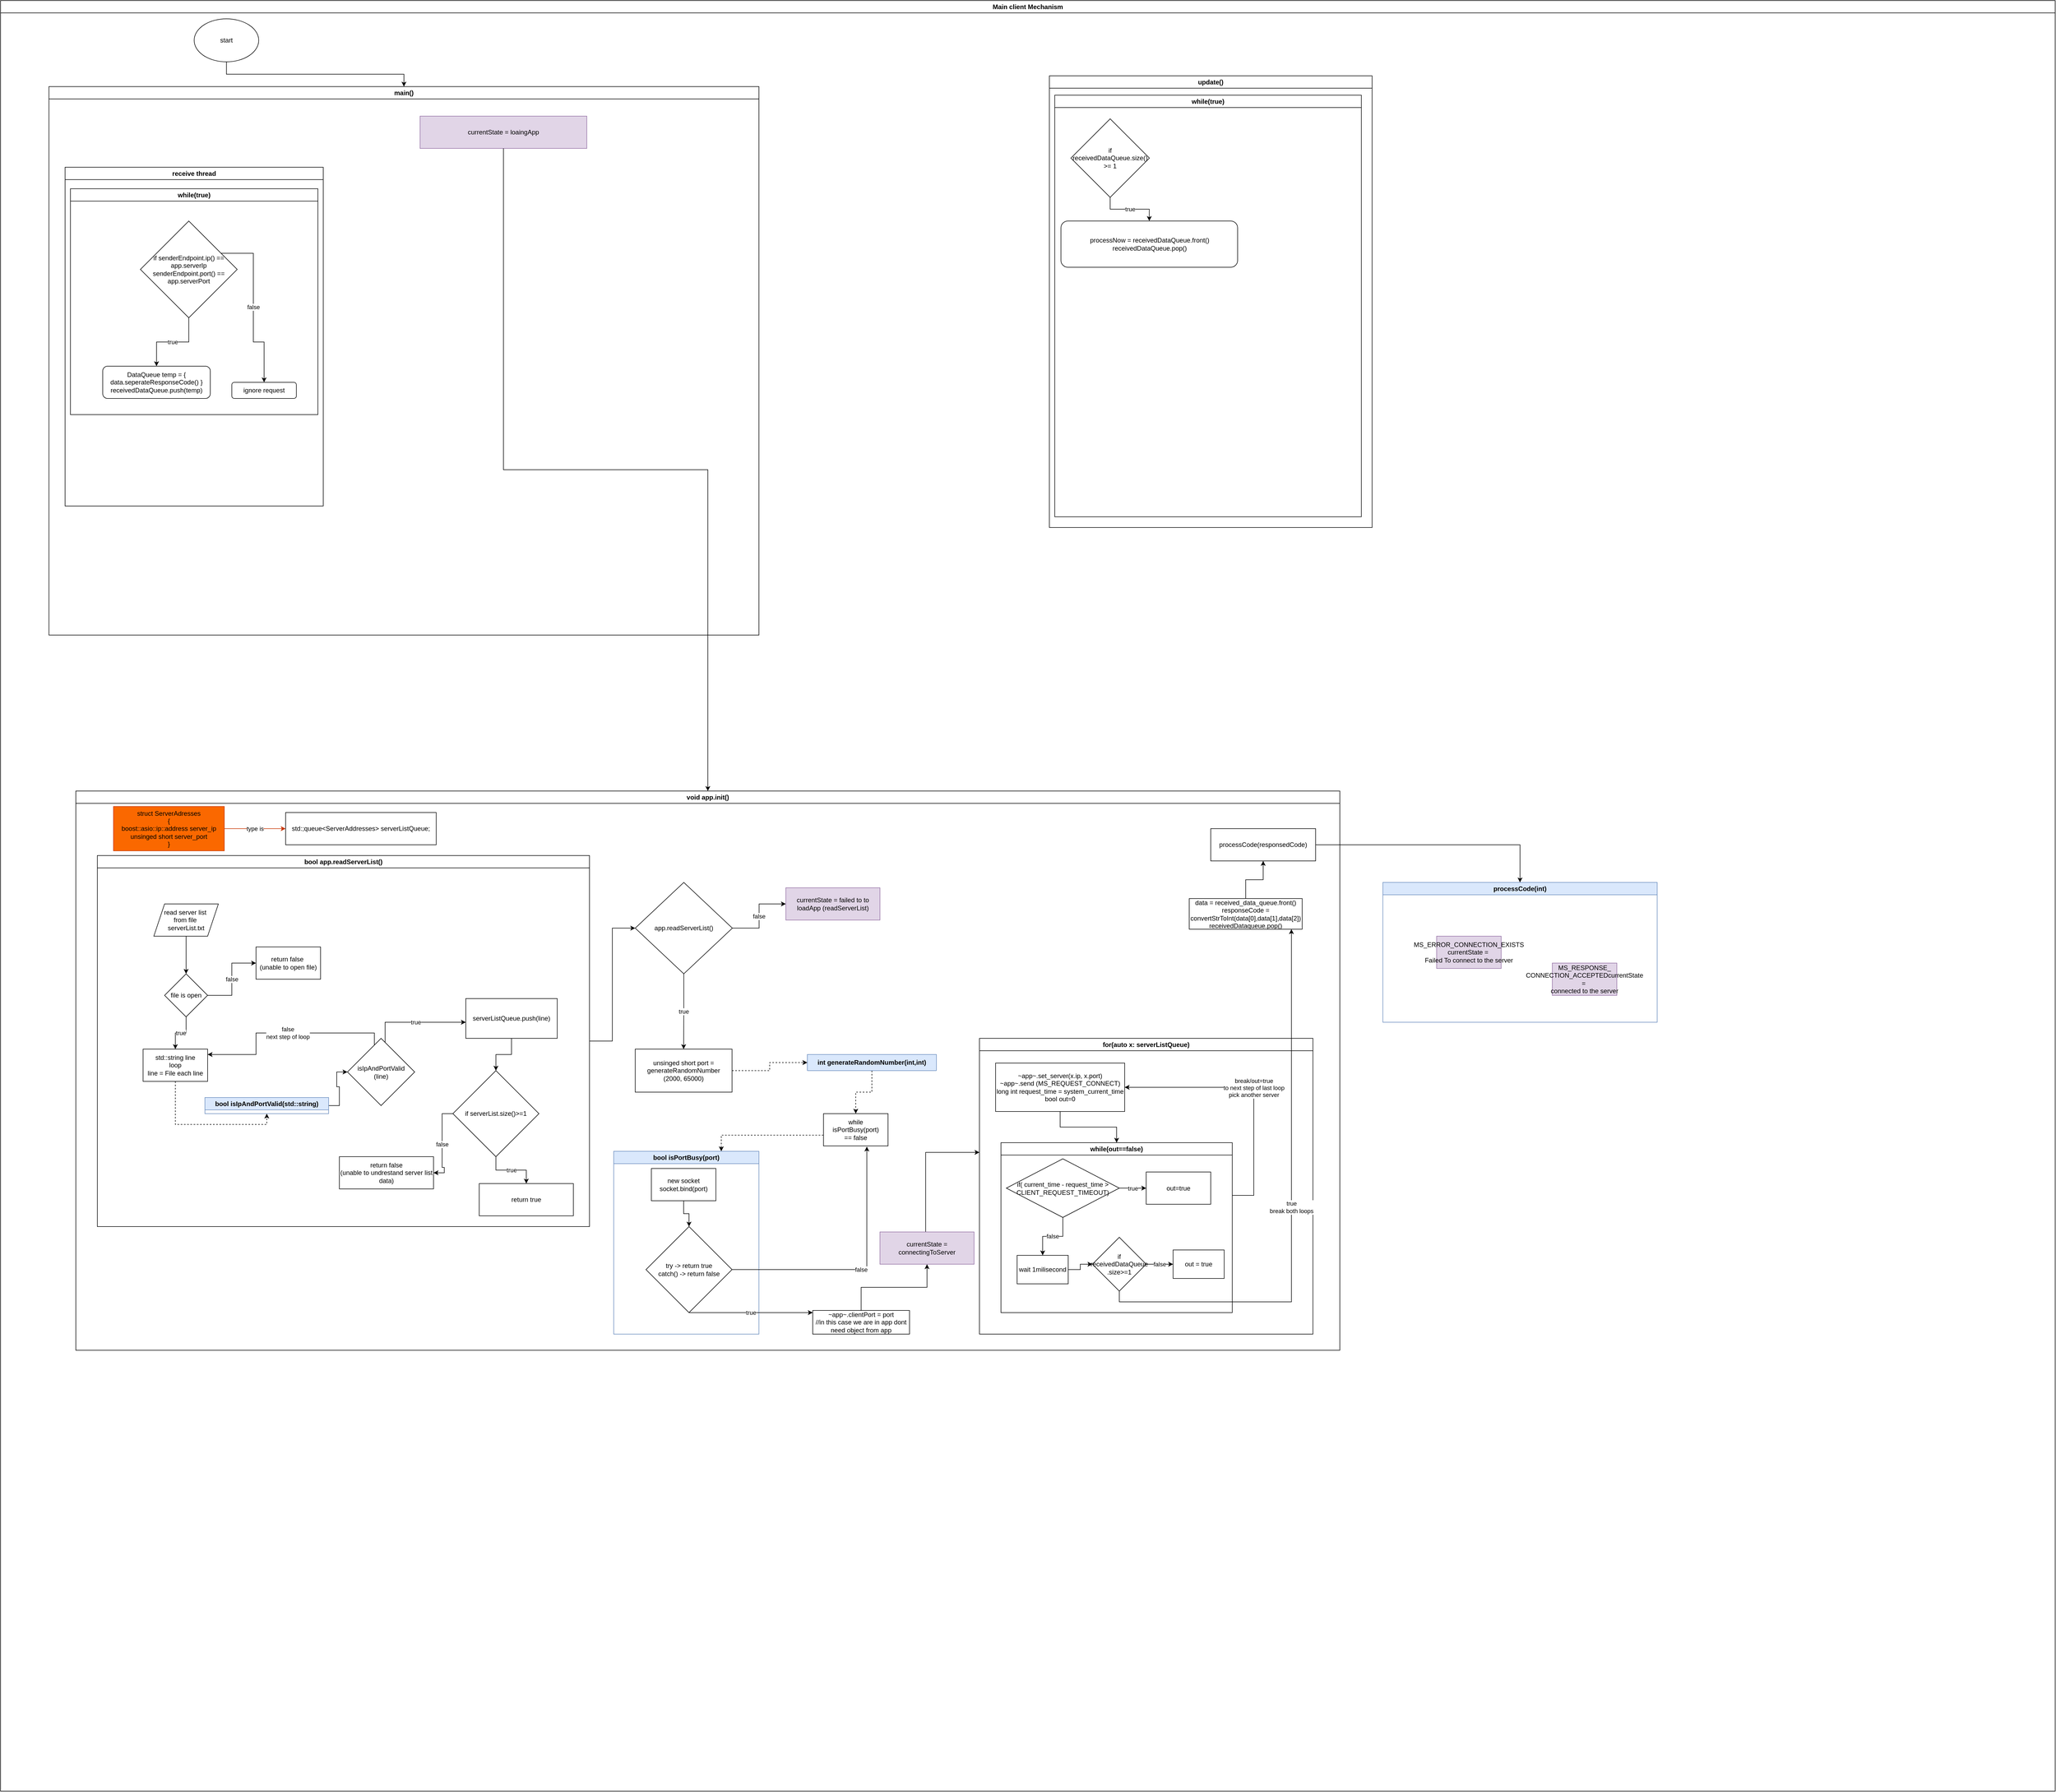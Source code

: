 <mxfile version="22.1.0" type="device">
  <diagram name="Page-1" id="vLcd6pM4zl26Jcu09bP7">
    <mxGraphModel dx="1674" dy="651" grid="1" gridSize="10" guides="1" tooltips="1" connect="1" arrows="1" fold="1" page="1" pageScale="1" pageWidth="850" pageHeight="1100" math="0" shadow="0">
      <root>
        <mxCell id="0" />
        <mxCell id="1" parent="0" />
        <mxCell id="88QjZehT4qtoE1vnCCCp-3" value="Main client Mechanism" style="swimlane;whiteSpace=wrap;html=1;" parent="1" vertex="1">
          <mxGeometry x="30" y="20" width="3820" height="3330" as="geometry">
            <mxRectangle x="30" y="180" width="170" height="30" as="alternateBounds" />
          </mxGeometry>
        </mxCell>
        <mxCell id="88QjZehT4qtoE1vnCCCp-85" value="main()" style="swimlane;whiteSpace=wrap;html=1;" parent="88QjZehT4qtoE1vnCCCp-3" vertex="1">
          <mxGeometry x="90" y="160" width="1320" height="1020" as="geometry">
            <mxRectangle x="90" y="160" width="150" height="46" as="alternateBounds" />
          </mxGeometry>
        </mxCell>
        <mxCell id="88QjZehT4qtoE1vnCCCp-86" value="receive thread" style="swimlane;whiteSpace=wrap;html=1;" parent="88QjZehT4qtoE1vnCCCp-85" vertex="1">
          <mxGeometry x="30" y="150" width="480" height="630" as="geometry" />
        </mxCell>
        <mxCell id="88QjZehT4qtoE1vnCCCp-87" value="while(true)" style="swimlane;whiteSpace=wrap;html=1;" parent="88QjZehT4qtoE1vnCCCp-86" vertex="1">
          <mxGeometry x="10" y="40" width="460" height="420" as="geometry" />
        </mxCell>
        <mxCell id="88QjZehT4qtoE1vnCCCp-182" value="false" style="edgeStyle=orthogonalEdgeStyle;rounded=0;orthogonalLoop=1;jettySize=auto;html=1;" parent="88QjZehT4qtoE1vnCCCp-87" source="88QjZehT4qtoE1vnCCCp-23" target="88QjZehT4qtoE1vnCCCp-25" edge="1">
          <mxGeometry relative="1" as="geometry">
            <Array as="points">
              <mxPoint x="340" y="120" />
              <mxPoint x="340" y="285" />
              <mxPoint x="360" y="285" />
            </Array>
          </mxGeometry>
        </mxCell>
        <mxCell id="88QjZehT4qtoE1vnCCCp-23" value="if senderEndpoint.ip() == app.serverIp&lt;br&gt;senderEndpoint.port() == app.serverPort" style="rhombus;whiteSpace=wrap;html=1;" parent="88QjZehT4qtoE1vnCCCp-87" vertex="1">
          <mxGeometry x="130" y="60" width="180" height="180" as="geometry" />
        </mxCell>
        <mxCell id="88QjZehT4qtoE1vnCCCp-17" value="DataQueue temp&amp;nbsp;= { data.seperateResponseCode() }&lt;br&gt;receivedDataQueue.push(temp)" style="rounded=1;whiteSpace=wrap;html=1;" parent="88QjZehT4qtoE1vnCCCp-87" vertex="1">
          <mxGeometry x="60" y="330" width="200" height="60" as="geometry" />
        </mxCell>
        <mxCell id="88QjZehT4qtoE1vnCCCp-18" value="true" style="edgeStyle=orthogonalEdgeStyle;rounded=0;orthogonalLoop=1;jettySize=auto;html=1;" parent="88QjZehT4qtoE1vnCCCp-87" source="88QjZehT4qtoE1vnCCCp-23" target="88QjZehT4qtoE1vnCCCp-17" edge="1">
          <mxGeometry x="0.002" relative="1" as="geometry">
            <mxPoint as="offset" />
          </mxGeometry>
        </mxCell>
        <mxCell id="88QjZehT4qtoE1vnCCCp-25" value="ignore request" style="rounded=1;whiteSpace=wrap;html=1;" parent="88QjZehT4qtoE1vnCCCp-87" vertex="1">
          <mxGeometry x="300" y="360" width="120" height="30" as="geometry" />
        </mxCell>
        <mxCell id="88QjZehT4qtoE1vnCCCp-136" value="currentState = loaingApp" style="rounded=0;whiteSpace=wrap;html=1;fillColor=#e1d5e7;strokeColor=#9673a6;" parent="88QjZehT4qtoE1vnCCCp-85" vertex="1">
          <mxGeometry x="690" y="55" width="310" height="60" as="geometry" />
        </mxCell>
        <mxCell id="88QjZehT4qtoE1vnCCCp-89" value="void app.init()" style="swimlane;whiteSpace=wrap;html=1;" parent="88QjZehT4qtoE1vnCCCp-3" vertex="1">
          <mxGeometry x="140" y="1470" width="2350" height="1040" as="geometry" />
        </mxCell>
        <mxCell id="88QjZehT4qtoE1vnCCCp-144" style="edgeStyle=orthogonalEdgeStyle;rounded=0;orthogonalLoop=1;jettySize=auto;html=1;" parent="88QjZehT4qtoE1vnCCCp-89" source="88QjZehT4qtoE1vnCCCp-90" target="88QjZehT4qtoE1vnCCCp-141" edge="1">
          <mxGeometry relative="1" as="geometry" />
        </mxCell>
        <mxCell id="88QjZehT4qtoE1vnCCCp-90" value="bool app.readServerList()" style="swimlane;whiteSpace=wrap;html=1;" parent="88QjZehT4qtoE1vnCCCp-89" vertex="1">
          <mxGeometry x="40" y="120" width="915" height="690" as="geometry" />
        </mxCell>
        <mxCell id="88QjZehT4qtoE1vnCCCp-40" value="read server list&amp;nbsp;&lt;br&gt;from file&amp;nbsp;&lt;br&gt;serverList.txt" style="shape=parallelogram;perimeter=parallelogramPerimeter;whiteSpace=wrap;html=1;fixedSize=1;" parent="88QjZehT4qtoE1vnCCCp-90" vertex="1">
          <mxGeometry x="105" y="90" width="120" height="60" as="geometry" />
        </mxCell>
        <mxCell id="88QjZehT4qtoE1vnCCCp-53" value="file is open" style="rhombus;whiteSpace=wrap;html=1;" parent="88QjZehT4qtoE1vnCCCp-90" vertex="1">
          <mxGeometry x="125" y="220" width="80" height="80" as="geometry" />
        </mxCell>
        <mxCell id="88QjZehT4qtoE1vnCCCp-50" value="" style="edgeStyle=orthogonalEdgeStyle;rounded=0;orthogonalLoop=1;jettySize=auto;html=1;" parent="88QjZehT4qtoE1vnCCCp-90" source="88QjZehT4qtoE1vnCCCp-40" target="88QjZehT4qtoE1vnCCCp-53" edge="1">
          <mxGeometry relative="1" as="geometry">
            <mxPoint x="3280" y="-356" as="sourcePoint" />
            <mxPoint x="3130" y="-353" as="targetPoint" />
          </mxGeometry>
        </mxCell>
        <mxCell id="88QjZehT4qtoE1vnCCCp-55" value="return false&amp;nbsp;&lt;br&gt;(unable to open file)" style="rounded=0;whiteSpace=wrap;html=1;" parent="88QjZehT4qtoE1vnCCCp-90" vertex="1">
          <mxGeometry x="295" y="170" width="120" height="60" as="geometry" />
        </mxCell>
        <mxCell id="88QjZehT4qtoE1vnCCCp-51" value="false" style="edgeStyle=orthogonalEdgeStyle;rounded=0;orthogonalLoop=1;jettySize=auto;html=1;" parent="88QjZehT4qtoE1vnCCCp-90" source="88QjZehT4qtoE1vnCCCp-53" target="88QjZehT4qtoE1vnCCCp-55" edge="1">
          <mxGeometry relative="1" as="geometry" />
        </mxCell>
        <mxCell id="88QjZehT4qtoE1vnCCCp-60" value="std::string line&lt;br&gt;loop&lt;br&gt;line = File each line" style="rounded=0;whiteSpace=wrap;html=1;" parent="88QjZehT4qtoE1vnCCCp-90" vertex="1">
          <mxGeometry x="85" y="360" width="120" height="60" as="geometry" />
        </mxCell>
        <mxCell id="88QjZehT4qtoE1vnCCCp-52" value="true" style="edgeStyle=orthogonalEdgeStyle;rounded=0;orthogonalLoop=1;jettySize=auto;html=1;" parent="88QjZehT4qtoE1vnCCCp-90" source="88QjZehT4qtoE1vnCCCp-53" target="88QjZehT4qtoE1vnCCCp-60" edge="1">
          <mxGeometry relative="1" as="geometry" />
        </mxCell>
        <mxCell id="88QjZehT4qtoE1vnCCCp-58" value="isIpAndPortValid&lt;br&gt;(line)" style="rhombus;whiteSpace=wrap;html=1;" parent="88QjZehT4qtoE1vnCCCp-90" vertex="1">
          <mxGeometry x="465" y="340" width="125" height="125" as="geometry" />
        </mxCell>
        <mxCell id="88QjZehT4qtoE1vnCCCp-59" style="edgeStyle=orthogonalEdgeStyle;rounded=0;orthogonalLoop=1;jettySize=auto;html=1;" parent="88QjZehT4qtoE1vnCCCp-90" source="88QjZehT4qtoE1vnCCCp-97" target="88QjZehT4qtoE1vnCCCp-58" edge="1">
          <mxGeometry relative="1" as="geometry" />
        </mxCell>
        <mxCell id="88QjZehT4qtoE1vnCCCp-57" value="false&lt;br&gt;next step of loop" style="edgeStyle=orthogonalEdgeStyle;rounded=0;orthogonalLoop=1;jettySize=auto;html=1;" parent="88QjZehT4qtoE1vnCCCp-90" source="88QjZehT4qtoE1vnCCCp-58" target="88QjZehT4qtoE1vnCCCp-60" edge="1">
          <mxGeometry x="-0.014" relative="1" as="geometry">
            <mxPoint x="350" y="-230" as="targetPoint" />
            <Array as="points">
              <mxPoint x="515" y="330" />
              <mxPoint x="295" y="330" />
              <mxPoint x="295" y="370" />
            </Array>
            <mxPoint as="offset" />
          </mxGeometry>
        </mxCell>
        <mxCell id="88QjZehT4qtoE1vnCCCp-106" style="edgeStyle=orthogonalEdgeStyle;rounded=0;orthogonalLoop=1;jettySize=auto;html=1;" parent="88QjZehT4qtoE1vnCCCp-90" source="88QjZehT4qtoE1vnCCCp-49" target="88QjZehT4qtoE1vnCCCp-105" edge="1">
          <mxGeometry relative="1" as="geometry" />
        </mxCell>
        <mxCell id="88QjZehT4qtoE1vnCCCp-49" value="serverListQueue.push(line)" style="rounded=0;whiteSpace=wrap;html=1;" parent="88QjZehT4qtoE1vnCCCp-90" vertex="1">
          <mxGeometry x="685" y="266" width="170" height="74" as="geometry" />
        </mxCell>
        <mxCell id="88QjZehT4qtoE1vnCCCp-56" value="true" style="edgeStyle=orthogonalEdgeStyle;rounded=0;orthogonalLoop=1;jettySize=auto;html=1;" parent="88QjZehT4qtoE1vnCCCp-90" source="88QjZehT4qtoE1vnCCCp-58" target="88QjZehT4qtoE1vnCCCp-49" edge="1">
          <mxGeometry relative="1" as="geometry">
            <Array as="points">
              <mxPoint x="535" y="310" />
            </Array>
          </mxGeometry>
        </mxCell>
        <mxCell id="88QjZehT4qtoE1vnCCCp-98" value="" style="edgeStyle=orthogonalEdgeStyle;rounded=0;orthogonalLoop=1;jettySize=auto;html=1;dashed=1;" parent="88QjZehT4qtoE1vnCCCp-90" source="88QjZehT4qtoE1vnCCCp-60" target="88QjZehT4qtoE1vnCCCp-97" edge="1">
          <mxGeometry relative="1" as="geometry">
            <mxPoint x="425" y="1450" as="sourcePoint" />
            <mxPoint x="590" y="1410" as="targetPoint" />
            <Array as="points">
              <mxPoint x="145" y="500" />
            </Array>
          </mxGeometry>
        </mxCell>
        <mxCell id="88QjZehT4qtoE1vnCCCp-97" value="bool isIpAndPortValid(std::string)" style="swimlane;whiteSpace=wrap;html=1;fillColor=#dae8fc;strokeColor=#6c8ebf;" parent="88QjZehT4qtoE1vnCCCp-90" vertex="1" collapsed="1">
          <mxGeometry x="200" y="450" width="230" height="30" as="geometry">
            <mxRectangle x="200" y="450" width="235" height="130" as="alternateBounds" />
          </mxGeometry>
        </mxCell>
        <mxCell id="88QjZehT4qtoE1vnCCCp-115" value="false" style="edgeStyle=orthogonalEdgeStyle;rounded=0;orthogonalLoop=1;jettySize=auto;html=1;" parent="88QjZehT4qtoE1vnCCCp-90" source="88QjZehT4qtoE1vnCCCp-105" target="88QjZehT4qtoE1vnCCCp-114" edge="1">
          <mxGeometry relative="1" as="geometry" />
        </mxCell>
        <mxCell id="88QjZehT4qtoE1vnCCCp-148" value="true" style="edgeStyle=orthogonalEdgeStyle;rounded=0;orthogonalLoop=1;jettySize=auto;html=1;" parent="88QjZehT4qtoE1vnCCCp-90" source="88QjZehT4qtoE1vnCCCp-105" target="88QjZehT4qtoE1vnCCCp-147" edge="1">
          <mxGeometry relative="1" as="geometry" />
        </mxCell>
        <mxCell id="88QjZehT4qtoE1vnCCCp-105" value="if serverList.size()&amp;gt;=1" style="rhombus;whiteSpace=wrap;html=1;" parent="88QjZehT4qtoE1vnCCCp-90" vertex="1">
          <mxGeometry x="661" y="400" width="160" height="160" as="geometry" />
        </mxCell>
        <mxCell id="88QjZehT4qtoE1vnCCCp-114" value="return false&lt;br&gt;(unable to undrestand server list data)&lt;br&gt;" style="rounded=0;whiteSpace=wrap;html=1;" parent="88QjZehT4qtoE1vnCCCp-90" vertex="1">
          <mxGeometry x="450" y="560" width="175" height="60" as="geometry" />
        </mxCell>
        <mxCell id="88QjZehT4qtoE1vnCCCp-147" value="return true" style="rounded=0;whiteSpace=wrap;html=1;" parent="88QjZehT4qtoE1vnCCCp-90" vertex="1">
          <mxGeometry x="710" y="610" width="175" height="60" as="geometry" />
        </mxCell>
        <mxCell id="88QjZehT4qtoE1vnCCCp-127" style="edgeStyle=orthogonalEdgeStyle;rounded=0;orthogonalLoop=1;jettySize=auto;html=1;dashed=1;" parent="88QjZehT4qtoE1vnCCCp-89" source="88QjZehT4qtoE1vnCCCp-131" target="88QjZehT4qtoE1vnCCCp-122" edge="1">
          <mxGeometry relative="1" as="geometry">
            <mxPoint x="1380" y="640.0" as="sourcePoint" />
            <Array as="points">
              <mxPoint x="1200" y="640" />
            </Array>
          </mxGeometry>
        </mxCell>
        <mxCell id="88QjZehT4qtoE1vnCCCp-125" style="edgeStyle=orthogonalEdgeStyle;rounded=0;orthogonalLoop=1;jettySize=auto;html=1;dashed=1;" parent="88QjZehT4qtoE1vnCCCp-89" source="88QjZehT4qtoE1vnCCCp-95" target="88QjZehT4qtoE1vnCCCp-131" edge="1">
          <mxGeometry relative="1" as="geometry">
            <mxPoint x="1440.023" y="580.023" as="targetPoint" />
          </mxGeometry>
        </mxCell>
        <mxCell id="88QjZehT4qtoE1vnCCCp-95" value="int generateRandomNumber(int,int)" style="swimlane;whiteSpace=wrap;html=1;fillColor=#dae8fc;strokeColor=#6c8ebf;startSize=30;" parent="88QjZehT4qtoE1vnCCCp-89" vertex="1" collapsed="1">
          <mxGeometry x="1360" y="490" width="240" height="30" as="geometry">
            <mxRectangle x="445" y="510" width="245" height="100" as="alternateBounds" />
          </mxGeometry>
        </mxCell>
        <mxCell id="88QjZehT4qtoE1vnCCCp-111" style="edgeStyle=orthogonalEdgeStyle;rounded=0;orthogonalLoop=1;jettySize=auto;html=1;dashed=1;" parent="88QjZehT4qtoE1vnCCCp-89" source="88QjZehT4qtoE1vnCCCp-109" target="88QjZehT4qtoE1vnCCCp-95" edge="1">
          <mxGeometry relative="1" as="geometry" />
        </mxCell>
        <mxCell id="88QjZehT4qtoE1vnCCCp-109" value="unsinged short port = &lt;br&gt;generateRandomNumber&lt;br&gt;(2000, 65000)" style="rounded=0;whiteSpace=wrap;html=1;" parent="88QjZehT4qtoE1vnCCCp-89" vertex="1">
          <mxGeometry x="1040" y="480" width="180" height="80" as="geometry" />
        </mxCell>
        <mxCell id="88QjZehT4qtoE1vnCCCp-122" value="bool isPortBusy(port)" style="swimlane;whiteSpace=wrap;html=1;fillColor=#dae8fc;strokeColor=#6c8ebf;" parent="88QjZehT4qtoE1vnCCCp-89" vertex="1">
          <mxGeometry x="1000" y="670" width="270" height="340" as="geometry" />
        </mxCell>
        <mxCell id="88QjZehT4qtoE1vnCCCp-128" value="try -&amp;gt; return true&lt;br&gt;catch() -&amp;gt; return false" style="rhombus;whiteSpace=wrap;html=1;" parent="88QjZehT4qtoE1vnCCCp-122" vertex="1">
          <mxGeometry x="60" y="140" width="160" height="160" as="geometry" />
        </mxCell>
        <mxCell id="88QjZehT4qtoE1vnCCCp-129" style="edgeStyle=orthogonalEdgeStyle;rounded=0;orthogonalLoop=1;jettySize=auto;html=1;" parent="88QjZehT4qtoE1vnCCCp-122" source="88QjZehT4qtoE1vnCCCp-120" target="88QjZehT4qtoE1vnCCCp-128" edge="1">
          <mxGeometry relative="1" as="geometry" />
        </mxCell>
        <mxCell id="88QjZehT4qtoE1vnCCCp-120" value="new socket&lt;br&gt;socket.bind(port)" style="rounded=0;whiteSpace=wrap;html=1;" parent="88QjZehT4qtoE1vnCCCp-122" vertex="1">
          <mxGeometry x="70" y="32" width="120" height="60" as="geometry" />
        </mxCell>
        <mxCell id="88QjZehT4qtoE1vnCCCp-131" value="while&lt;br style=&quot;border-color: var(--border-color);&quot;&gt;isPortBusy(port)&lt;br style=&quot;border-color: var(--border-color);&quot;&gt;== false" style="rounded=0;whiteSpace=wrap;html=1;" parent="88QjZehT4qtoE1vnCCCp-89" vertex="1">
          <mxGeometry x="1390" y="600" width="120" height="60" as="geometry" />
        </mxCell>
        <mxCell id="88QjZehT4qtoE1vnCCCp-133" value="false" style="edgeStyle=orthogonalEdgeStyle;rounded=0;orthogonalLoop=1;jettySize=auto;html=1;entryX=0.672;entryY=1.021;entryDx=0;entryDy=0;entryPerimeter=0;" parent="88QjZehT4qtoE1vnCCCp-89" source="88QjZehT4qtoE1vnCCCp-128" target="88QjZehT4qtoE1vnCCCp-131" edge="1">
          <mxGeometry relative="1" as="geometry" />
        </mxCell>
        <mxCell id="88QjZehT4qtoE1vnCCCp-156" style="edgeStyle=orthogonalEdgeStyle;rounded=0;orthogonalLoop=1;jettySize=auto;html=1;" parent="88QjZehT4qtoE1vnCCCp-89" source="88QjZehT4qtoE1vnCCCp-162" target="88QjZehT4qtoE1vnCCCp-150" edge="1">
          <mxGeometry relative="1" as="geometry">
            <Array as="points">
              <mxPoint x="1580" y="672" />
            </Array>
          </mxGeometry>
        </mxCell>
        <mxCell id="88QjZehT4qtoE1vnCCCp-164" style="edgeStyle=orthogonalEdgeStyle;rounded=0;orthogonalLoop=1;jettySize=auto;html=1;" parent="88QjZehT4qtoE1vnCCCp-89" source="88QjZehT4qtoE1vnCCCp-47" target="88QjZehT4qtoE1vnCCCp-162" edge="1">
          <mxGeometry relative="1" as="geometry" />
        </mxCell>
        <mxCell id="88QjZehT4qtoE1vnCCCp-47" value="~app~.clientPort = port&lt;br&gt;//in this case we are in app dont need object from app" style="rounded=0;whiteSpace=wrap;html=1;" parent="88QjZehT4qtoE1vnCCCp-89" vertex="1">
          <mxGeometry x="1370" y="966" width="180" height="44" as="geometry" />
        </mxCell>
        <mxCell id="88QjZehT4qtoE1vnCCCp-43" value="true" style="edgeStyle=orthogonalEdgeStyle;rounded=0;orthogonalLoop=1;jettySize=auto;html=1;exitX=0.5;exitY=1;exitDx=0;exitDy=0;" parent="88QjZehT4qtoE1vnCCCp-89" source="88QjZehT4qtoE1vnCCCp-128" target="88QjZehT4qtoE1vnCCCp-47" edge="1">
          <mxGeometry relative="1" as="geometry">
            <mxPoint x="595" y="-61.0" as="targetPoint" />
            <Array as="points">
              <mxPoint x="1340" y="970" />
              <mxPoint x="1340" y="970" />
            </Array>
          </mxGeometry>
        </mxCell>
        <mxCell id="88QjZehT4qtoE1vnCCCp-142" value="true" style="edgeStyle=orthogonalEdgeStyle;rounded=0;orthogonalLoop=1;jettySize=auto;html=1;" parent="88QjZehT4qtoE1vnCCCp-89" source="88QjZehT4qtoE1vnCCCp-141" target="88QjZehT4qtoE1vnCCCp-109" edge="1">
          <mxGeometry relative="1" as="geometry" />
        </mxCell>
        <mxCell id="88QjZehT4qtoE1vnCCCp-146" value="false" style="edgeStyle=orthogonalEdgeStyle;rounded=0;orthogonalLoop=1;jettySize=auto;html=1;" parent="88QjZehT4qtoE1vnCCCp-89" source="88QjZehT4qtoE1vnCCCp-141" target="88QjZehT4qtoE1vnCCCp-145" edge="1">
          <mxGeometry relative="1" as="geometry" />
        </mxCell>
        <mxCell id="88QjZehT4qtoE1vnCCCp-141" value="app.readServerList()" style="rhombus;whiteSpace=wrap;html=1;" parent="88QjZehT4qtoE1vnCCCp-89" vertex="1">
          <mxGeometry x="1040" y="170" width="180.63" height="170" as="geometry" />
        </mxCell>
        <mxCell id="88QjZehT4qtoE1vnCCCp-145" value="currentState = failed to to loadApp (readServerList)" style="rounded=0;whiteSpace=wrap;html=1;fillColor=#e1d5e7;strokeColor=#9673a6;" parent="88QjZehT4qtoE1vnCCCp-89" vertex="1">
          <mxGeometry x="1320" y="180" width="175" height="60" as="geometry" />
        </mxCell>
        <mxCell id="88QjZehT4qtoE1vnCCCp-149" value="std:;queue&amp;lt;ServerAddresses&amp;gt; serverListQueue;" style="rounded=0;whiteSpace=wrap;html=1;" parent="88QjZehT4qtoE1vnCCCp-89" vertex="1">
          <mxGeometry x="390" y="40" width="280" height="60" as="geometry" />
        </mxCell>
        <mxCell id="88QjZehT4qtoE1vnCCCp-62" value="struct ServerAdresses&lt;br&gt;{ &lt;br&gt;boost::asio::ip::address server_ip&lt;br&gt;unsinged short server_port&lt;br&gt;}" style="rounded=0;whiteSpace=wrap;html=1;fillColor=#fa6800;fontColor=#000000;strokeColor=#C73500;" parent="88QjZehT4qtoE1vnCCCp-89" vertex="1">
          <mxGeometry x="70" y="28.75" width="206" height="82.5" as="geometry" />
        </mxCell>
        <mxCell id="88QjZehT4qtoE1vnCCCp-61" value="type is" style="edgeStyle=orthogonalEdgeStyle;rounded=0;orthogonalLoop=1;jettySize=auto;html=1;fillColor=#fa6800;strokeColor=#C73500;" parent="88QjZehT4qtoE1vnCCCp-89" source="88QjZehT4qtoE1vnCCCp-62" target="88QjZehT4qtoE1vnCCCp-149" edge="1">
          <mxGeometry relative="1" as="geometry" />
        </mxCell>
        <mxCell id="88QjZehT4qtoE1vnCCCp-150" value="for(auto x: serverListQueue)" style="swimlane;whiteSpace=wrap;html=1;" parent="88QjZehT4qtoE1vnCCCp-89" vertex="1">
          <mxGeometry x="1680" y="460" width="620" height="550" as="geometry" />
        </mxCell>
        <mxCell id="88QjZehT4qtoE1vnCCCp-153" style="edgeStyle=orthogonalEdgeStyle;rounded=0;orthogonalLoop=1;jettySize=auto;html=1;" parent="88QjZehT4qtoE1vnCCCp-150" source="88QjZehT4qtoE1vnCCCp-151" target="88QjZehT4qtoE1vnCCCp-152" edge="1">
          <mxGeometry relative="1" as="geometry" />
        </mxCell>
        <mxCell id="88QjZehT4qtoE1vnCCCp-151" value="~app~.set_server(x.ip, x.port)&lt;br style=&quot;border-color: var(--border-color);&quot;&gt;~app~.send (MS_REQUEST_CONNECT)&lt;br style=&quot;border-color: var(--border-color);&quot;&gt;long int request_time = system_current_time&lt;br style=&quot;border-color: var(--border-color);&quot;&gt;bool out=0" style="rounded=0;whiteSpace=wrap;html=1;" parent="88QjZehT4qtoE1vnCCCp-150" vertex="1">
          <mxGeometry x="30" y="46" width="240" height="90" as="geometry" />
        </mxCell>
        <mxCell id="88QjZehT4qtoE1vnCCCp-154" value="break/out=true&lt;br style=&quot;border-color: var(--border-color);&quot;&gt;to next step of last loop&lt;br style=&quot;border-color: var(--border-color);&quot;&gt;pick another server" style="edgeStyle=orthogonalEdgeStyle;rounded=0;orthogonalLoop=1;jettySize=auto;html=1;" parent="88QjZehT4qtoE1vnCCCp-150" source="88QjZehT4qtoE1vnCCCp-152" target="88QjZehT4qtoE1vnCCCp-151" edge="1">
          <mxGeometry relative="1" as="geometry">
            <Array as="points">
              <mxPoint x="510" y="292" />
              <mxPoint x="510" y="91" />
            </Array>
          </mxGeometry>
        </mxCell>
        <mxCell id="88QjZehT4qtoE1vnCCCp-152" value="while(out==false)" style="swimlane;whiteSpace=wrap;html=1;" parent="88QjZehT4qtoE1vnCCCp-150" vertex="1">
          <mxGeometry x="40" y="194" width="430" height="316" as="geometry" />
        </mxCell>
        <mxCell id="88QjZehT4qtoE1vnCCCp-159" value="true" style="edgeStyle=orthogonalEdgeStyle;rounded=0;orthogonalLoop=1;jettySize=auto;html=1;" parent="88QjZehT4qtoE1vnCCCp-152" source="88QjZehT4qtoE1vnCCCp-155" target="88QjZehT4qtoE1vnCCCp-158" edge="1">
          <mxGeometry relative="1" as="geometry" />
        </mxCell>
        <mxCell id="88QjZehT4qtoE1vnCCCp-161" value="" style="edgeStyle=orthogonalEdgeStyle;rounded=0;orthogonalLoop=1;jettySize=auto;html=1;" parent="88QjZehT4qtoE1vnCCCp-152" source="88QjZehT4qtoE1vnCCCp-167" target="88QjZehT4qtoE1vnCCCp-160" edge="1">
          <mxGeometry relative="1" as="geometry" />
        </mxCell>
        <mxCell id="88QjZehT4qtoE1vnCCCp-155" value="if( current_time - request_time &amp;gt; CLIENT_REQUEST_TIMEOUT)" style="rhombus;whiteSpace=wrap;html=1;" parent="88QjZehT4qtoE1vnCCCp-152" vertex="1">
          <mxGeometry x="10" y="30" width="210" height="109" as="geometry" />
        </mxCell>
        <mxCell id="88QjZehT4qtoE1vnCCCp-158" value="out=true" style="rounded=0;whiteSpace=wrap;html=1;" parent="88QjZehT4qtoE1vnCCCp-152" vertex="1">
          <mxGeometry x="270" y="54.5" width="120" height="60" as="geometry" />
        </mxCell>
        <mxCell id="88QjZehT4qtoE1vnCCCp-166" value="false" style="edgeStyle=orthogonalEdgeStyle;rounded=0;orthogonalLoop=1;jettySize=auto;html=1;" parent="88QjZehT4qtoE1vnCCCp-152" source="88QjZehT4qtoE1vnCCCp-160" target="88QjZehT4qtoE1vnCCCp-165" edge="1">
          <mxGeometry relative="1" as="geometry" />
        </mxCell>
        <mxCell id="88QjZehT4qtoE1vnCCCp-160" value="if receivedDataQueue&lt;br&gt;.size&amp;gt;=1" style="rhombus;whiteSpace=wrap;html=1;" parent="88QjZehT4qtoE1vnCCCp-152" vertex="1">
          <mxGeometry x="170" y="176" width="100" height="100" as="geometry" />
        </mxCell>
        <mxCell id="88QjZehT4qtoE1vnCCCp-165" value="out = true" style="rounded=0;whiteSpace=wrap;html=1;" parent="88QjZehT4qtoE1vnCCCp-152" vertex="1">
          <mxGeometry x="320" y="199.5" width="95" height="53" as="geometry" />
        </mxCell>
        <mxCell id="88QjZehT4qtoE1vnCCCp-168" value="false" style="edgeStyle=orthogonalEdgeStyle;rounded=0;orthogonalLoop=1;jettySize=auto;html=1;" parent="88QjZehT4qtoE1vnCCCp-152" source="88QjZehT4qtoE1vnCCCp-155" target="88QjZehT4qtoE1vnCCCp-167" edge="1">
          <mxGeometry relative="1" as="geometry">
            <mxPoint x="2005" y="2283" as="sourcePoint" />
            <mxPoint x="2005" y="2340" as="targetPoint" />
          </mxGeometry>
        </mxCell>
        <mxCell id="88QjZehT4qtoE1vnCCCp-167" value="wait 1milisecond" style="rounded=0;whiteSpace=wrap;html=1;" parent="88QjZehT4qtoE1vnCCCp-152" vertex="1">
          <mxGeometry x="30" y="209.5" width="95" height="53" as="geometry" />
        </mxCell>
        <mxCell id="88QjZehT4qtoE1vnCCCp-162" value="currentState =&lt;br&gt;connectingToServer" style="rounded=0;whiteSpace=wrap;html=1;fillColor=#e1d5e7;strokeColor=#9673a6;" parent="88QjZehT4qtoE1vnCCCp-89" vertex="1">
          <mxGeometry x="1495" y="820" width="175" height="60" as="geometry" />
        </mxCell>
        <mxCell id="88QjZehT4qtoE1vnCCCp-188" style="edgeStyle=orthogonalEdgeStyle;rounded=0;orthogonalLoop=1;jettySize=auto;html=1;" parent="88QjZehT4qtoE1vnCCCp-89" source="88QjZehT4qtoE1vnCCCp-169" target="88QjZehT4qtoE1vnCCCp-187" edge="1">
          <mxGeometry relative="1" as="geometry" />
        </mxCell>
        <mxCell id="88QjZehT4qtoE1vnCCCp-169" value="data = received_data_queue.front()&lt;br style=&quot;border-color: var(--border-color);&quot;&gt;responseCode = convertStrToInt(data[0],data[1],data[2])&lt;br&gt;receivedDataqueue.pop()" style="rounded=0;whiteSpace=wrap;html=1;" parent="88QjZehT4qtoE1vnCCCp-89" vertex="1">
          <mxGeometry x="2070" y="200" width="210" height="57" as="geometry" />
        </mxCell>
        <mxCell id="88QjZehT4qtoE1vnCCCp-170" value="true&lt;br&gt;break both loops" style="edgeStyle=orthogonalEdgeStyle;rounded=0;orthogonalLoop=1;jettySize=auto;html=1;" parent="88QjZehT4qtoE1vnCCCp-89" source="88QjZehT4qtoE1vnCCCp-160" target="88QjZehT4qtoE1vnCCCp-169" edge="1">
          <mxGeometry relative="1" as="geometry">
            <Array as="points">
              <mxPoint x="1940" y="950" />
              <mxPoint x="2260" y="950" />
            </Array>
          </mxGeometry>
        </mxCell>
        <mxCell id="88QjZehT4qtoE1vnCCCp-187" value="processCode(responsedCode)" style="rounded=0;whiteSpace=wrap;html=1;" parent="88QjZehT4qtoE1vnCCCp-89" vertex="1">
          <mxGeometry x="2110" y="70" width="195" height="60" as="geometry" />
        </mxCell>
        <mxCell id="88QjZehT4qtoE1vnCCCp-135" style="edgeStyle=orthogonalEdgeStyle;rounded=0;orthogonalLoop=1;jettySize=auto;html=1;" parent="88QjZehT4qtoE1vnCCCp-3" source="88QjZehT4qtoE1vnCCCp-134" target="88QjZehT4qtoE1vnCCCp-85" edge="1">
          <mxGeometry relative="1" as="geometry" />
        </mxCell>
        <mxCell id="88QjZehT4qtoE1vnCCCp-134" value="start" style="ellipse;whiteSpace=wrap;html=1;" parent="88QjZehT4qtoE1vnCCCp-3" vertex="1">
          <mxGeometry x="360" y="34" width="120" height="80" as="geometry" />
        </mxCell>
        <mxCell id="88QjZehT4qtoE1vnCCCp-138" style="edgeStyle=orthogonalEdgeStyle;rounded=0;orthogonalLoop=1;jettySize=auto;html=1;" parent="88QjZehT4qtoE1vnCCCp-3" source="88QjZehT4qtoE1vnCCCp-136" target="88QjZehT4qtoE1vnCCCp-89" edge="1">
          <mxGeometry relative="1" as="geometry" />
        </mxCell>
        <mxCell id="88QjZehT4qtoE1vnCCCp-16" value="update()" style="swimlane;whiteSpace=wrap;html=1;" parent="88QjZehT4qtoE1vnCCCp-3" vertex="1">
          <mxGeometry x="1950" y="140" width="600" height="840" as="geometry">
            <mxRectangle x="560" y="180" width="90" height="30" as="alternateBounds" />
          </mxGeometry>
        </mxCell>
        <mxCell id="88QjZehT4qtoE1vnCCCp-20" value="while(true)" style="swimlane;whiteSpace=wrap;html=1;" parent="88QjZehT4qtoE1vnCCCp-16" vertex="1">
          <mxGeometry x="10" y="36" width="570" height="784" as="geometry">
            <mxRectangle x="10" y="36" width="100" height="30" as="alternateBounds" />
          </mxGeometry>
        </mxCell>
        <mxCell id="88QjZehT4qtoE1vnCCCp-32" value="true" style="edgeStyle=orthogonalEdgeStyle;rounded=0;orthogonalLoop=1;jettySize=auto;html=1;" parent="88QjZehT4qtoE1vnCCCp-20" source="88QjZehT4qtoE1vnCCCp-27" target="88QjZehT4qtoE1vnCCCp-31" edge="1">
          <mxGeometry relative="1" as="geometry" />
        </mxCell>
        <mxCell id="88QjZehT4qtoE1vnCCCp-27" value="if receivedDataQueue.size() &amp;gt;= 1" style="rhombus;whiteSpace=wrap;html=1;" parent="88QjZehT4qtoE1vnCCCp-20" vertex="1">
          <mxGeometry x="30" y="44" width="146" height="146" as="geometry" />
        </mxCell>
        <mxCell id="88QjZehT4qtoE1vnCCCp-31" value="processNow = receivedDataQueue.front()&lt;br&gt;receivedDataQueue.pop()" style="rounded=1;whiteSpace=wrap;html=1;" parent="88QjZehT4qtoE1vnCCCp-20" vertex="1">
          <mxGeometry x="11.5" y="234" width="328.5" height="86" as="geometry" />
        </mxCell>
        <mxCell id="88QjZehT4qtoE1vnCCCp-36" value="processCode(int)" style="swimlane;whiteSpace=wrap;html=1;fillColor=#dae8fc;strokeColor=#6c8ebf;" parent="88QjZehT4qtoE1vnCCCp-3" vertex="1">
          <mxGeometry x="2570" y="1640" width="510" height="260" as="geometry" />
        </mxCell>
        <mxCell id="88QjZehT4qtoE1vnCCCp-175" value="MS_ERROR_CONNECTION_EXISTS&lt;br&gt;currentState =&amp;nbsp;&lt;br&gt;Failed To connect to the server" style="rounded=0;whiteSpace=wrap;html=1;fillColor=#e1d5e7;strokeColor=#9673a6;" parent="88QjZehT4qtoE1vnCCCp-36" vertex="1">
          <mxGeometry x="100" y="100" width="120" height="60" as="geometry" />
        </mxCell>
        <mxCell id="88QjZehT4qtoE1vnCCCp-173" value="MS_RESPONSE_&lt;br&gt;&lt;span style=&quot;border-color: var(--border-color);&quot;&gt;CONNECTION_ACCEPTED&lt;/span&gt;currentState =&amp;nbsp;&lt;br&gt;connected to the server" style="rounded=0;whiteSpace=wrap;html=1;fillColor=#e1d5e7;strokeColor=#9673a6;" parent="88QjZehT4qtoE1vnCCCp-36" vertex="1">
          <mxGeometry x="315" y="150" width="120" height="60" as="geometry" />
        </mxCell>
        <mxCell id="88QjZehT4qtoE1vnCCCp-189" style="edgeStyle=orthogonalEdgeStyle;rounded=0;orthogonalLoop=1;jettySize=auto;html=1;" parent="88QjZehT4qtoE1vnCCCp-3" source="88QjZehT4qtoE1vnCCCp-187" target="88QjZehT4qtoE1vnCCCp-36" edge="1">
          <mxGeometry relative="1" as="geometry" />
        </mxCell>
      </root>
    </mxGraphModel>
  </diagram>
</mxfile>
